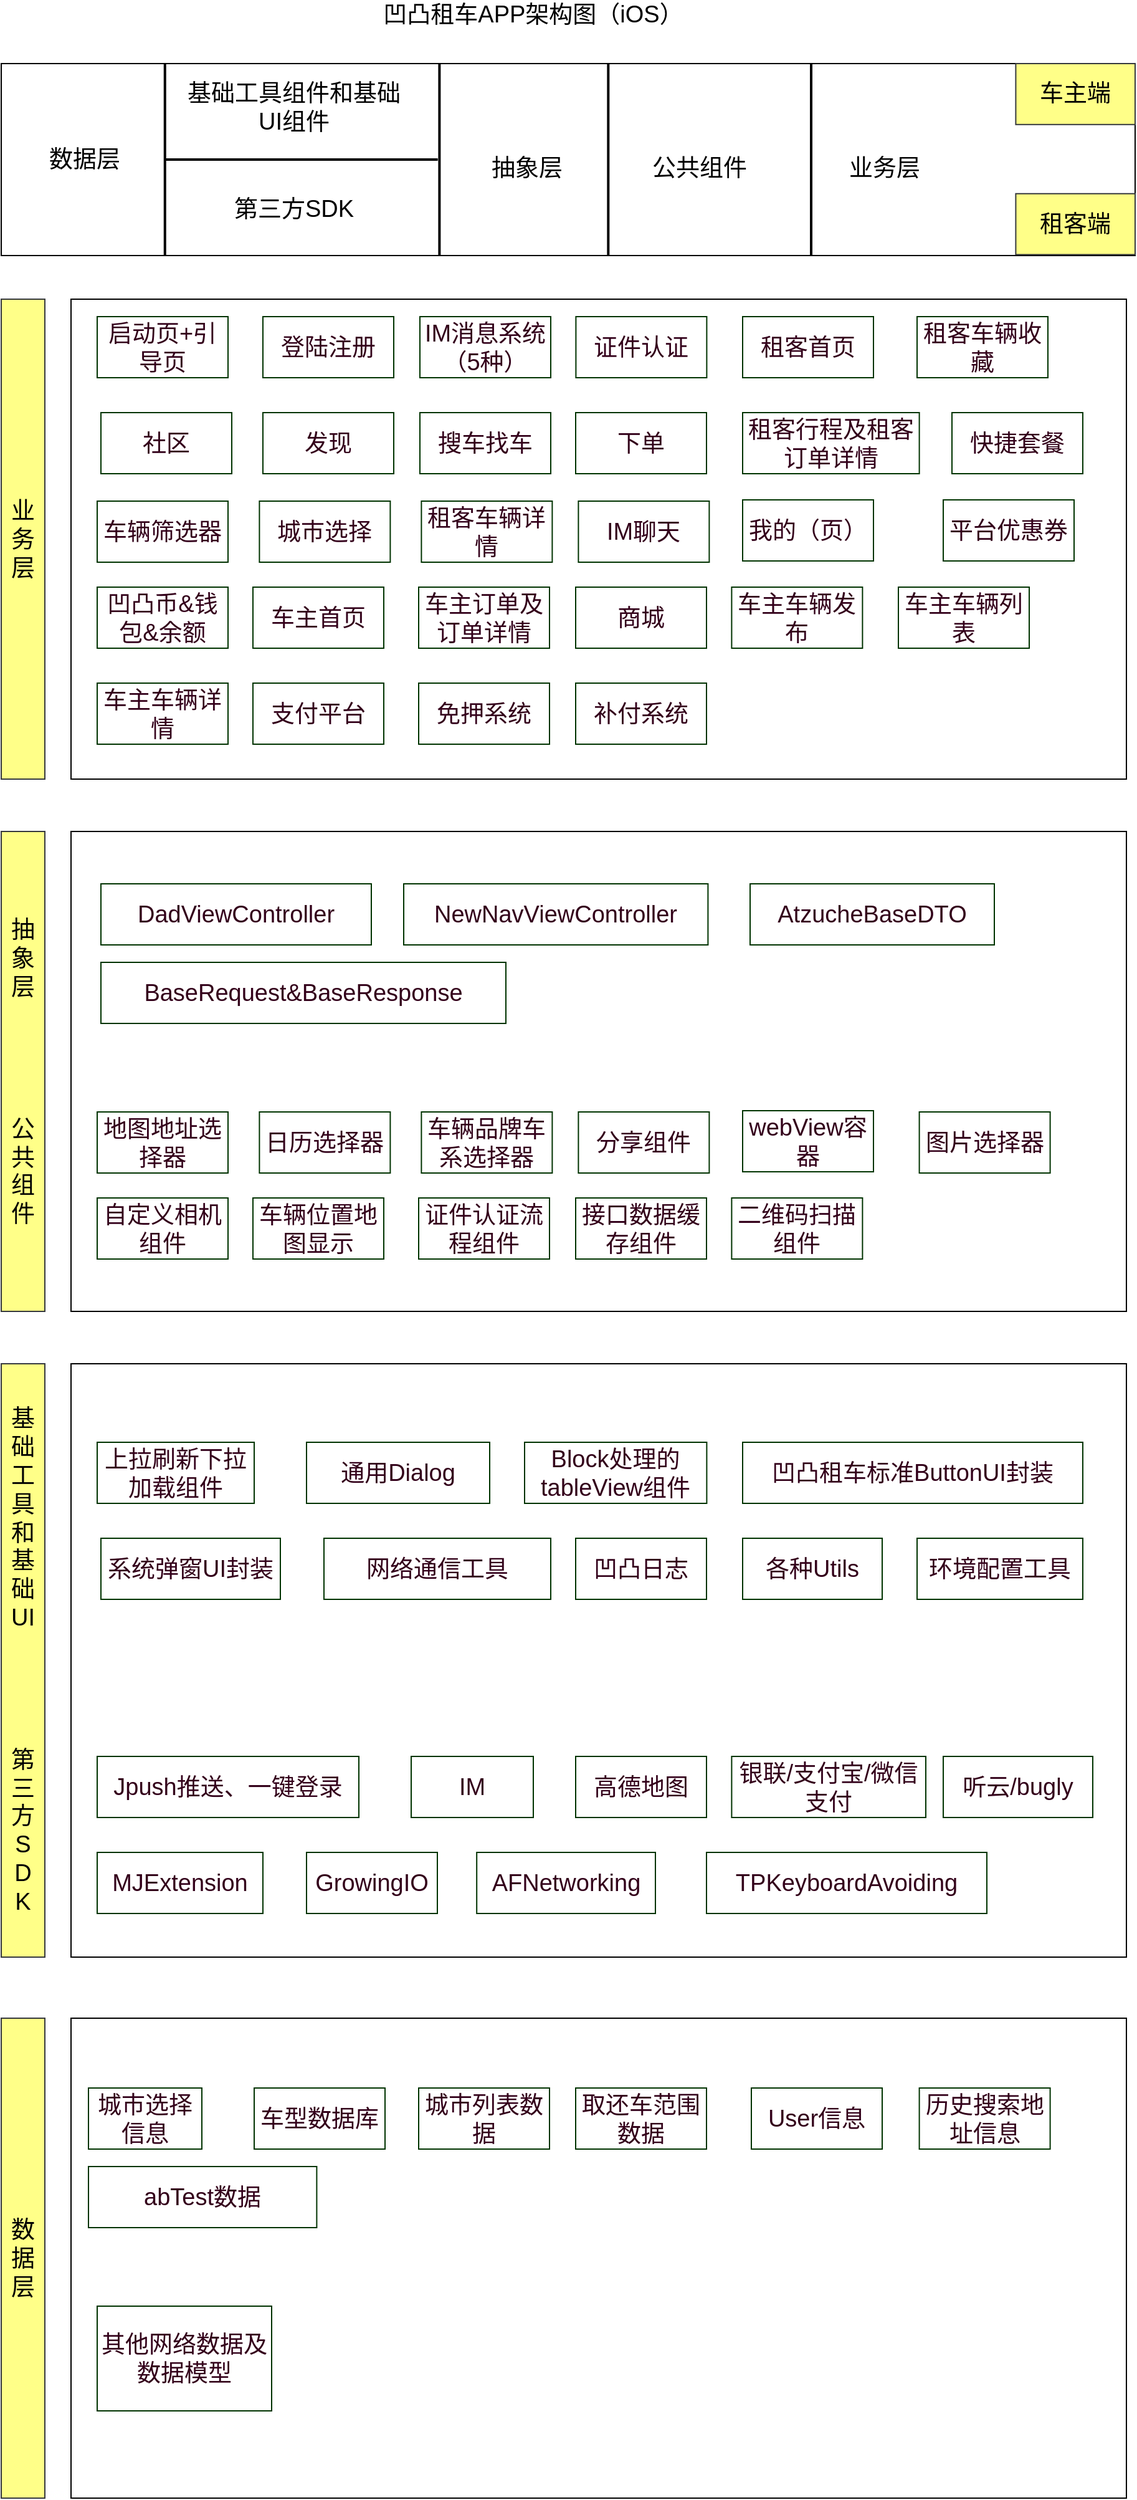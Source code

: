 <mxfile version="14.6.12" type="github">
  <diagram id="XzfDzU0nnk8r6xMx_2za" name="Page-1">
    <mxGraphModel dx="2066" dy="1164" grid="1" gridSize="7" guides="1" tooltips="1" connect="1" arrows="1" fold="1" page="1" pageScale="1.2" pageWidth="827" pageHeight="1169" math="0" shadow="0">
      <root>
        <mxCell id="0" />
        <mxCell id="1" parent="0" />
        <mxCell id="QLDL6uOQDnOOYoBCGX-Q-103" value="凹凸租车APP架构图（iOS）" style="text;html=1;strokeColor=none;fillColor=none;align=center;verticalAlign=middle;whiteSpace=wrap;rounded=0;sketch=0;fontSize=19;" vertex="1" parent="1">
          <mxGeometry x="329" y="56" width="266" height="20" as="geometry" />
        </mxCell>
        <mxCell id="QLDL6uOQDnOOYoBCGX-Q-135" value="" style="group" vertex="1" connectable="0" parent="1">
          <mxGeometry x="35" y="105" width="910" height="154" as="geometry" />
        </mxCell>
        <mxCell id="QLDL6uOQDnOOYoBCGX-Q-113" value="" style="group" vertex="1" connectable="0" parent="QLDL6uOQDnOOYoBCGX-Q-135">
          <mxGeometry width="910" height="154" as="geometry" />
        </mxCell>
        <mxCell id="QLDL6uOQDnOOYoBCGX-Q-105" value="" style="rounded=0;whiteSpace=wrap;html=1;sketch=0;fontSize=19;strokeWidth=1;fillColor=none;" vertex="1" parent="QLDL6uOQDnOOYoBCGX-Q-113">
          <mxGeometry width="910" height="154" as="geometry" />
        </mxCell>
        <mxCell id="QLDL6uOQDnOOYoBCGX-Q-106" value="" style="line;strokeWidth=2;direction=south;html=1;sketch=0;fontSize=19;fillColor=none;" vertex="1" parent="QLDL6uOQDnOOYoBCGX-Q-113">
          <mxGeometry x="124.526" width="13.684" height="154" as="geometry" />
        </mxCell>
        <mxCell id="QLDL6uOQDnOOYoBCGX-Q-108" value="数据层" style="text;html=1;strokeColor=none;fillColor=none;align=center;verticalAlign=middle;whiteSpace=wrap;rounded=0;sketch=0;fontSize=19;" vertex="1" parent="QLDL6uOQDnOOYoBCGX-Q-113">
          <mxGeometry x="19.158" y="52.556" width="95.789" height="48.889" as="geometry" />
        </mxCell>
        <mxCell id="QLDL6uOQDnOOYoBCGX-Q-114" value="" style="line;strokeWidth=2;html=1;perimeter=backbonePerimeter;points=[];outlineConnect=0;sketch=0;fontSize=19;fillColor=none;" vertex="1" parent="QLDL6uOQDnOOYoBCGX-Q-113">
          <mxGeometry x="131.368" y="69.667" width="218.947" height="14.667" as="geometry" />
        </mxCell>
        <mxCell id="QLDL6uOQDnOOYoBCGX-Q-115" value="" style="line;strokeWidth=2;direction=south;html=1;sketch=0;fontSize=19;fillColor=none;" vertex="1" parent="QLDL6uOQDnOOYoBCGX-Q-113">
          <mxGeometry x="344.842" width="13.684" height="154" as="geometry" />
        </mxCell>
        <mxCell id="QLDL6uOQDnOOYoBCGX-Q-134" value="" style="group" vertex="1" connectable="0" parent="QLDL6uOQDnOOYoBCGX-Q-113">
          <mxGeometry x="143.684" width="766.316" height="154" as="geometry" />
        </mxCell>
        <mxCell id="QLDL6uOQDnOOYoBCGX-Q-117" value="" style="line;strokeWidth=2;direction=south;html=1;sketch=0;fontSize=19;fillColor=none;" vertex="1" parent="QLDL6uOQDnOOYoBCGX-Q-134">
          <mxGeometry x="499.474" width="13.684" height="154" as="geometry" />
        </mxCell>
        <mxCell id="QLDL6uOQDnOOYoBCGX-Q-125" value="基础工具组件和基础UI组件" style="text;html=1;strokeColor=none;fillColor=none;align=center;verticalAlign=middle;whiteSpace=wrap;rounded=0;sketch=0;fontSize=19;" vertex="1" parent="QLDL6uOQDnOOYoBCGX-Q-134">
          <mxGeometry y="10.267" width="182.0" height="48.884" as="geometry" />
        </mxCell>
        <mxCell id="QLDL6uOQDnOOYoBCGX-Q-126" value="第三方SDK" style="text;html=1;strokeColor=none;fillColor=none;align=center;verticalAlign=middle;whiteSpace=wrap;rounded=0;sketch=0;fontSize=19;" vertex="1" parent="QLDL6uOQDnOOYoBCGX-Q-134">
          <mxGeometry y="92.4" width="182.0" height="48.884" as="geometry" />
        </mxCell>
        <mxCell id="QLDL6uOQDnOOYoBCGX-Q-127" value="抽象层" style="text;html=1;strokeColor=none;fillColor=none;align=center;verticalAlign=middle;whiteSpace=wrap;rounded=0;sketch=0;fontSize=19;" vertex="1" parent="QLDL6uOQDnOOYoBCGX-Q-134">
          <mxGeometry x="229.895" y="59.156" width="95.789" height="48.889" as="geometry" />
        </mxCell>
        <mxCell id="QLDL6uOQDnOOYoBCGX-Q-128" value="公共组件" style="text;html=1;strokeColor=none;fillColor=none;align=center;verticalAlign=middle;whiteSpace=wrap;rounded=0;sketch=0;fontSize=19;" vertex="1" parent="QLDL6uOQDnOOYoBCGX-Q-134">
          <mxGeometry x="354.421" y="59.165" width="124.526" height="48.884" as="geometry" />
        </mxCell>
        <mxCell id="QLDL6uOQDnOOYoBCGX-Q-129" value="业务层" style="text;html=1;strokeColor=none;fillColor=none;align=center;verticalAlign=middle;whiteSpace=wrap;rounded=0;sketch=0;fontSize=19;" vertex="1" parent="QLDL6uOQDnOOYoBCGX-Q-134">
          <mxGeometry x="517.263" y="59.156" width="95.789" height="48.889" as="geometry" />
        </mxCell>
        <mxCell id="QLDL6uOQDnOOYoBCGX-Q-131" value="车主端" style="text;html=1;strokeColor=#36393d;fillColor=#ffff88;align=center;verticalAlign=middle;whiteSpace=wrap;rounded=0;sketch=0;fontSize=19;" vertex="1" parent="QLDL6uOQDnOOYoBCGX-Q-134">
          <mxGeometry x="670.526" y="0.005" width="95.789" height="48.889" as="geometry" />
        </mxCell>
        <mxCell id="QLDL6uOQDnOOYoBCGX-Q-132" value="租客端" style="text;html=1;strokeColor=#36393d;fillColor=#ffff88;align=center;verticalAlign=middle;whiteSpace=wrap;rounded=0;sketch=0;fontSize=19;" vertex="1" parent="QLDL6uOQDnOOYoBCGX-Q-134">
          <mxGeometry x="670.526" y="104.373" width="95.789" height="48.889" as="geometry" />
        </mxCell>
        <mxCell id="QLDL6uOQDnOOYoBCGX-Q-116" value="" style="line;strokeWidth=2;direction=south;html=1;sketch=0;fontSize=19;fillColor=none;" vertex="1" parent="QLDL6uOQDnOOYoBCGX-Q-135">
          <mxGeometry x="480.316" width="13.684" height="154" as="geometry" />
        </mxCell>
        <mxCell id="QLDL6uOQDnOOYoBCGX-Q-138" value="" style="verticalLabelPosition=bottom;verticalAlign=top;html=1;shape=mxgraph.basic.rect;fillColor2=none;strokeWidth=1;size=20;indent=5;sketch=0;fontSize=19;fillColor=none;" vertex="1" parent="1">
          <mxGeometry x="91" y="294" width="847" height="385" as="geometry" />
        </mxCell>
        <mxCell id="QLDL6uOQDnOOYoBCGX-Q-139" value="业务层" style="text;html=1;strokeColor=#36393d;fillColor=#ffff88;align=center;verticalAlign=middle;whiteSpace=wrap;rounded=0;sketch=0;fontSize=19;" vertex="1" parent="1">
          <mxGeometry x="35" y="294" width="35" height="385" as="geometry" />
        </mxCell>
        <mxCell id="QLDL6uOQDnOOYoBCGX-Q-157" value="&lt;font color=&quot;#33001a&quot;&gt;&lt;span&gt;启动页+引导页&lt;/span&gt;&lt;/font&gt;" style="text;html=1;align=center;verticalAlign=middle;whiteSpace=wrap;rounded=0;sketch=0;fontSize=19;fontColor=#ffffff;strokeColor=#003300;" vertex="1" parent="1">
          <mxGeometry x="112" y="308" width="105" height="49" as="geometry" />
        </mxCell>
        <mxCell id="QLDL6uOQDnOOYoBCGX-Q-159" value="&lt;font color=&quot;#33001a&quot;&gt;&lt;span&gt;登陆注册&lt;/span&gt;&lt;/font&gt;" style="text;html=1;align=center;verticalAlign=middle;whiteSpace=wrap;rounded=0;sketch=0;fontSize=19;fontColor=#ffffff;strokeColor=#003300;" vertex="1" parent="1">
          <mxGeometry x="245" y="308" width="105" height="49" as="geometry" />
        </mxCell>
        <mxCell id="QLDL6uOQDnOOYoBCGX-Q-161" value="&lt;font color=&quot;#33001a&quot;&gt;&lt;span&gt;IM消息系统（5种）&lt;/span&gt;&lt;/font&gt;" style="text;html=1;align=center;verticalAlign=middle;whiteSpace=wrap;rounded=0;sketch=0;fontSize=19;fontColor=#ffffff;strokeColor=#003300;" vertex="1" parent="1">
          <mxGeometry x="371" y="308" width="105" height="49" as="geometry" />
        </mxCell>
        <mxCell id="QLDL6uOQDnOOYoBCGX-Q-162" value="&lt;font color=&quot;#33001a&quot;&gt;&lt;span&gt;证件认证&lt;/span&gt;&lt;/font&gt;" style="text;html=1;align=center;verticalAlign=middle;whiteSpace=wrap;rounded=0;sketch=0;fontSize=19;fontColor=#ffffff;strokeColor=#003300;" vertex="1" parent="1">
          <mxGeometry x="496.2" y="308" width="105" height="49" as="geometry" />
        </mxCell>
        <mxCell id="QLDL6uOQDnOOYoBCGX-Q-163" value="&lt;font color=&quot;#33001a&quot;&gt;&lt;span&gt;租客首页&lt;/span&gt;&lt;/font&gt;" style="text;html=1;align=center;verticalAlign=middle;whiteSpace=wrap;rounded=0;sketch=0;fontSize=19;fontColor=#ffffff;strokeColor=#003300;" vertex="1" parent="1">
          <mxGeometry x="630" y="308" width="105" height="49" as="geometry" />
        </mxCell>
        <mxCell id="QLDL6uOQDnOOYoBCGX-Q-164" value="&lt;font color=&quot;#33001a&quot;&gt;&lt;span&gt;搜车找车&lt;/span&gt;&lt;/font&gt;" style="text;html=1;align=center;verticalAlign=middle;whiteSpace=wrap;rounded=0;sketch=0;fontSize=19;fontColor=#ffffff;strokeColor=#003300;" vertex="1" parent="1">
          <mxGeometry x="371" y="385" width="105" height="49" as="geometry" />
        </mxCell>
        <mxCell id="QLDL6uOQDnOOYoBCGX-Q-165" value="&lt;font color=&quot;#33001a&quot;&gt;&lt;span&gt;租客车辆收藏&lt;/span&gt;&lt;/font&gt;" style="text;html=1;align=center;verticalAlign=middle;whiteSpace=wrap;rounded=0;sketch=0;fontSize=19;fontColor=#ffffff;strokeColor=#003300;" vertex="1" parent="1">
          <mxGeometry x="770" y="308" width="105" height="49" as="geometry" />
        </mxCell>
        <mxCell id="QLDL6uOQDnOOYoBCGX-Q-166" value="&lt;font color=&quot;#33001a&quot;&gt;&lt;span&gt;租客车辆详情&lt;/span&gt;&lt;/font&gt;" style="text;html=1;align=center;verticalAlign=middle;whiteSpace=wrap;rounded=0;sketch=0;fontSize=19;fontColor=#ffffff;strokeColor=#003300;" vertex="1" parent="1">
          <mxGeometry x="372.2" y="456" width="105" height="49" as="geometry" />
        </mxCell>
        <mxCell id="QLDL6uOQDnOOYoBCGX-Q-173" value="&lt;font color=&quot;#33001a&quot;&gt;&lt;span&gt;社区&lt;/span&gt;&lt;/font&gt;" style="text;html=1;align=center;verticalAlign=middle;whiteSpace=wrap;rounded=0;sketch=0;fontSize=19;fontColor=#ffffff;strokeColor=#003300;" vertex="1" parent="1">
          <mxGeometry x="115" y="385" width="105" height="49" as="geometry" />
        </mxCell>
        <mxCell id="QLDL6uOQDnOOYoBCGX-Q-174" value="&lt;font color=&quot;#33001a&quot;&gt;&lt;span&gt;IM聊天&lt;/span&gt;&lt;/font&gt;" style="text;html=1;align=center;verticalAlign=middle;whiteSpace=wrap;rounded=0;sketch=0;fontSize=19;fontColor=#ffffff;strokeColor=#003300;" vertex="1" parent="1">
          <mxGeometry x="498.2" y="456" width="105" height="49" as="geometry" />
        </mxCell>
        <mxCell id="QLDL6uOQDnOOYoBCGX-Q-175" value="&lt;font color=&quot;#33001a&quot;&gt;&lt;span&gt;我的（页）&lt;/span&gt;&lt;/font&gt;" style="text;html=1;align=center;verticalAlign=middle;whiteSpace=wrap;rounded=0;sketch=0;fontSize=19;fontColor=#ffffff;strokeColor=#003300;" vertex="1" parent="1">
          <mxGeometry x="630" y="455" width="105" height="49" as="geometry" />
        </mxCell>
        <mxCell id="QLDL6uOQDnOOYoBCGX-Q-176" value="&lt;font color=&quot;#33001a&quot;&gt;&lt;span&gt;平台优惠券&lt;/span&gt;&lt;/font&gt;" style="text;html=1;align=center;verticalAlign=middle;whiteSpace=wrap;rounded=0;sketch=0;fontSize=19;fontColor=#ffffff;strokeColor=#003300;" vertex="1" parent="1">
          <mxGeometry x="791" y="455" width="105" height="49" as="geometry" />
        </mxCell>
        <mxCell id="QLDL6uOQDnOOYoBCGX-Q-177" value="&lt;font color=&quot;#33001a&quot;&gt;&lt;span&gt;凹凸币&amp;amp;钱包&amp;amp;余额&lt;/span&gt;&lt;/font&gt;" style="text;html=1;align=center;verticalAlign=middle;whiteSpace=wrap;rounded=0;sketch=0;fontSize=19;fontColor=#ffffff;strokeColor=#003300;" vertex="1" parent="1">
          <mxGeometry x="112.0" y="525" width="105" height="49" as="geometry" />
        </mxCell>
        <mxCell id="QLDL6uOQDnOOYoBCGX-Q-185" value="&lt;font color=&quot;#33001a&quot;&gt;&lt;span&gt;车主首页&lt;/span&gt;&lt;/font&gt;" style="text;html=1;align=center;verticalAlign=middle;whiteSpace=wrap;rounded=0;sketch=0;fontSize=19;fontColor=#ffffff;strokeColor=#003300;" vertex="1" parent="1">
          <mxGeometry x="237" y="525" width="105" height="49" as="geometry" />
        </mxCell>
        <mxCell id="QLDL6uOQDnOOYoBCGX-Q-186" value="&lt;font color=&quot;#33001a&quot;&gt;&lt;span&gt;车主订单及订单详情&lt;/span&gt;&lt;/font&gt;" style="text;html=1;align=center;verticalAlign=middle;whiteSpace=wrap;rounded=0;sketch=0;fontSize=19;fontColor=#ffffff;strokeColor=#003300;" vertex="1" parent="1">
          <mxGeometry x="370" y="525" width="105" height="49" as="geometry" />
        </mxCell>
        <mxCell id="QLDL6uOQDnOOYoBCGX-Q-187" value="&lt;font color=&quot;#33001a&quot;&gt;&lt;span&gt;商城&lt;/span&gt;&lt;/font&gt;" style="text;html=1;align=center;verticalAlign=middle;whiteSpace=wrap;rounded=0;sketch=0;fontSize=19;fontColor=#ffffff;strokeColor=#003300;" vertex="1" parent="1">
          <mxGeometry x="496" y="525" width="105" height="49" as="geometry" />
        </mxCell>
        <mxCell id="QLDL6uOQDnOOYoBCGX-Q-188" value="&lt;font color=&quot;#33001a&quot;&gt;&lt;span&gt;车主车辆发布&lt;/span&gt;&lt;/font&gt;" style="text;html=1;align=center;verticalAlign=middle;whiteSpace=wrap;rounded=0;sketch=0;fontSize=19;fontColor=#ffffff;strokeColor=#003300;" vertex="1" parent="1">
          <mxGeometry x="621.2" y="525" width="105" height="49" as="geometry" />
        </mxCell>
        <mxCell id="QLDL6uOQDnOOYoBCGX-Q-189" value="&lt;font color=&quot;#33001a&quot;&gt;&lt;span&gt;车主车辆列表&lt;/span&gt;&lt;/font&gt;" style="text;html=1;align=center;verticalAlign=middle;whiteSpace=wrap;rounded=0;sketch=0;fontSize=19;fontColor=#ffffff;strokeColor=#003300;" vertex="1" parent="1">
          <mxGeometry x="755" y="525" width="105" height="49" as="geometry" />
        </mxCell>
        <mxCell id="QLDL6uOQDnOOYoBCGX-Q-190" value="&lt;font color=&quot;#33001a&quot;&gt;&lt;span&gt;车主车辆详情&lt;/span&gt;&lt;/font&gt;" style="text;html=1;align=center;verticalAlign=middle;whiteSpace=wrap;rounded=0;sketch=0;fontSize=19;fontColor=#ffffff;strokeColor=#003300;" vertex="1" parent="1">
          <mxGeometry x="112" y="602" width="105" height="49" as="geometry" />
        </mxCell>
        <mxCell id="QLDL6uOQDnOOYoBCGX-Q-191" value="&lt;font color=&quot;#33001a&quot;&gt;&lt;span&gt;支付平台&lt;/span&gt;&lt;/font&gt;" style="text;html=1;align=center;verticalAlign=middle;whiteSpace=wrap;rounded=0;sketch=0;fontSize=19;fontColor=#ffffff;strokeColor=#003300;" vertex="1" parent="1">
          <mxGeometry x="237" y="602" width="105" height="49" as="geometry" />
        </mxCell>
        <mxCell id="QLDL6uOQDnOOYoBCGX-Q-192" value="&lt;font color=&quot;#33001a&quot;&gt;&lt;span&gt;免押系统&lt;/span&gt;&lt;/font&gt;" style="text;html=1;align=center;verticalAlign=middle;whiteSpace=wrap;rounded=0;sketch=0;fontSize=19;fontColor=#ffffff;strokeColor=#003300;" vertex="1" parent="1">
          <mxGeometry x="370" y="602" width="105" height="49" as="geometry" />
        </mxCell>
        <mxCell id="QLDL6uOQDnOOYoBCGX-Q-193" value="&lt;font color=&quot;#33001a&quot;&gt;&lt;span&gt;补付系统&lt;/span&gt;&lt;/font&gt;" style="text;html=1;align=center;verticalAlign=middle;whiteSpace=wrap;rounded=0;sketch=0;fontSize=19;fontColor=#ffffff;strokeColor=#003300;" vertex="1" parent="1">
          <mxGeometry x="496" y="602" width="105" height="49" as="geometry" />
        </mxCell>
        <mxCell id="QLDL6uOQDnOOYoBCGX-Q-197" value="&lt;font color=&quot;#33001a&quot;&gt;&lt;span&gt;下单&lt;/span&gt;&lt;/font&gt;" style="text;html=1;align=center;verticalAlign=middle;whiteSpace=wrap;rounded=0;sketch=0;fontSize=19;fontColor=#ffffff;strokeColor=#003300;" vertex="1" parent="1">
          <mxGeometry x="496" y="385" width="105" height="49" as="geometry" />
        </mxCell>
        <mxCell id="QLDL6uOQDnOOYoBCGX-Q-198" value="&lt;font color=&quot;#33001a&quot;&gt;&lt;span&gt;城市选择&lt;/span&gt;&lt;/font&gt;" style="text;html=1;align=center;verticalAlign=middle;whiteSpace=wrap;rounded=0;sketch=0;fontSize=19;fontColor=#ffffff;strokeColor=#003300;" vertex="1" parent="1">
          <mxGeometry x="242.2" y="456" width="105" height="49" as="geometry" />
        </mxCell>
        <mxCell id="QLDL6uOQDnOOYoBCGX-Q-199" value="&lt;font color=&quot;#33001a&quot;&gt;&lt;span&gt;发现&lt;/span&gt;&lt;/font&gt;" style="text;html=1;align=center;verticalAlign=middle;whiteSpace=wrap;rounded=0;sketch=0;fontSize=19;fontColor=#ffffff;strokeColor=#003300;" vertex="1" parent="1">
          <mxGeometry x="245" y="385" width="105" height="49" as="geometry" />
        </mxCell>
        <mxCell id="QLDL6uOQDnOOYoBCGX-Q-200" value="&lt;font color=&quot;#33001a&quot;&gt;&lt;span&gt;租客行程及租客订单详情&lt;/span&gt;&lt;/font&gt;" style="text;html=1;align=center;verticalAlign=middle;whiteSpace=wrap;rounded=0;sketch=0;fontSize=19;fontColor=#ffffff;strokeColor=#003300;" vertex="1" parent="1">
          <mxGeometry x="630" y="385" width="141.8" height="49" as="geometry" />
        </mxCell>
        <mxCell id="QLDL6uOQDnOOYoBCGX-Q-201" value="&lt;font color=&quot;#33001a&quot;&gt;&lt;span&gt;快捷套餐&lt;/span&gt;&lt;/font&gt;" style="text;html=1;align=center;verticalAlign=middle;whiteSpace=wrap;rounded=0;sketch=0;fontSize=19;fontColor=#ffffff;strokeColor=#003300;" vertex="1" parent="1">
          <mxGeometry x="798" y="385" width="105" height="49" as="geometry" />
        </mxCell>
        <mxCell id="QLDL6uOQDnOOYoBCGX-Q-202" value="&lt;font color=&quot;#33001a&quot;&gt;&lt;span&gt;车辆筛选器&lt;/span&gt;&lt;/font&gt;" style="text;html=1;align=center;verticalAlign=middle;whiteSpace=wrap;rounded=0;sketch=0;fontSize=19;fontColor=#ffffff;strokeColor=#003300;" vertex="1" parent="1">
          <mxGeometry x="112" y="456" width="105" height="49" as="geometry" />
        </mxCell>
        <mxCell id="QLDL6uOQDnOOYoBCGX-Q-205" value="" style="verticalLabelPosition=bottom;verticalAlign=top;html=1;shape=mxgraph.basic.rect;fillColor2=none;strokeWidth=1;size=20;indent=5;sketch=0;fontSize=19;fillColor=none;" vertex="1" parent="1">
          <mxGeometry x="91" y="721" width="847" height="385" as="geometry" />
        </mxCell>
        <mxCell id="QLDL6uOQDnOOYoBCGX-Q-206" value="抽象层&lt;br&gt;&lt;br&gt;&lt;br&gt;&lt;br&gt;&lt;br&gt;公共组件" style="text;html=1;strokeColor=#36393d;fillColor=#ffff88;align=center;verticalAlign=middle;whiteSpace=wrap;rounded=0;sketch=0;fontSize=19;" vertex="1" parent="1">
          <mxGeometry x="35" y="721" width="35" height="385" as="geometry" />
        </mxCell>
        <mxCell id="QLDL6uOQDnOOYoBCGX-Q-207" value="&lt;font color=&quot;#33001a&quot;&gt;&lt;span&gt;DadViewController&lt;/span&gt;&lt;/font&gt;" style="text;html=1;align=center;verticalAlign=middle;whiteSpace=wrap;rounded=0;sketch=0;fontSize=19;fontColor=#ffffff;strokeColor=#003300;" vertex="1" parent="1">
          <mxGeometry x="115" y="763" width="217" height="49" as="geometry" />
        </mxCell>
        <mxCell id="QLDL6uOQDnOOYoBCGX-Q-210" value="&lt;font color=&quot;#33001a&quot;&gt;&lt;span&gt;NewNavViewController&lt;/span&gt;&lt;/font&gt;" style="text;html=1;align=center;verticalAlign=middle;whiteSpace=wrap;rounded=0;sketch=0;fontSize=19;fontColor=#ffffff;strokeColor=#003300;" vertex="1" parent="1">
          <mxGeometry x="358" y="763" width="244.2" height="49" as="geometry" />
        </mxCell>
        <mxCell id="QLDL6uOQDnOOYoBCGX-Q-211" value="&lt;font color=&quot;#33001a&quot;&gt;&lt;span&gt;AtzucheBaseDTO&lt;/span&gt;&lt;/font&gt;" style="text;html=1;align=center;verticalAlign=middle;whiteSpace=wrap;rounded=0;sketch=0;fontSize=19;fontColor=#ffffff;strokeColor=#003300;" vertex="1" parent="1">
          <mxGeometry x="636" y="763" width="196" height="49" as="geometry" />
        </mxCell>
        <mxCell id="QLDL6uOQDnOOYoBCGX-Q-214" value="&lt;font color=&quot;#33001a&quot;&gt;&lt;span&gt;车辆品牌车系选择器&lt;/span&gt;&lt;/font&gt;" style="text;html=1;align=center;verticalAlign=middle;whiteSpace=wrap;rounded=0;sketch=0;fontSize=19;fontColor=#ffffff;strokeColor=#003300;" vertex="1" parent="1">
          <mxGeometry x="372.2" y="946" width="105" height="49" as="geometry" />
        </mxCell>
        <mxCell id="QLDL6uOQDnOOYoBCGX-Q-215" value="&lt;font color=&quot;#33001a&quot;&gt;&lt;span&gt;BaseRequest&amp;amp;BaseResponse&lt;/span&gt;&lt;/font&gt;" style="text;html=1;align=center;verticalAlign=middle;whiteSpace=wrap;rounded=0;sketch=0;fontSize=19;fontColor=#ffffff;strokeColor=#003300;" vertex="1" parent="1">
          <mxGeometry x="115" y="826" width="325" height="49" as="geometry" />
        </mxCell>
        <mxCell id="QLDL6uOQDnOOYoBCGX-Q-216" value="&lt;font color=&quot;#33001a&quot;&gt;&lt;span&gt;分享组件&lt;/span&gt;&lt;/font&gt;" style="text;html=1;align=center;verticalAlign=middle;whiteSpace=wrap;rounded=0;sketch=0;fontSize=19;fontColor=#ffffff;strokeColor=#003300;" vertex="1" parent="1">
          <mxGeometry x="498.2" y="946" width="105" height="49" as="geometry" />
        </mxCell>
        <mxCell id="QLDL6uOQDnOOYoBCGX-Q-217" value="&lt;font color=&quot;#33001a&quot;&gt;&lt;span&gt;webView容器&lt;/span&gt;&lt;/font&gt;" style="text;html=1;align=center;verticalAlign=middle;whiteSpace=wrap;rounded=0;sketch=0;fontSize=19;fontColor=#ffffff;strokeColor=#003300;" vertex="1" parent="1">
          <mxGeometry x="630" y="945" width="105" height="49" as="geometry" />
        </mxCell>
        <mxCell id="QLDL6uOQDnOOYoBCGX-Q-218" value="&lt;font color=&quot;#33001a&quot;&gt;&lt;span&gt;图片选择器&lt;/span&gt;&lt;/font&gt;" style="text;html=1;align=center;verticalAlign=middle;whiteSpace=wrap;rounded=0;sketch=0;fontSize=19;fontColor=#ffffff;strokeColor=#003300;" vertex="1" parent="1">
          <mxGeometry x="771.8" y="946" width="105" height="49" as="geometry" />
        </mxCell>
        <mxCell id="QLDL6uOQDnOOYoBCGX-Q-219" value="&lt;font color=&quot;#33001a&quot;&gt;&lt;span&gt;自定义相机组件&lt;/span&gt;&lt;/font&gt;" style="text;html=1;align=center;verticalAlign=middle;whiteSpace=wrap;rounded=0;sketch=0;fontSize=19;fontColor=#ffffff;strokeColor=#003300;" vertex="1" parent="1">
          <mxGeometry x="112.0" y="1015" width="105" height="49" as="geometry" />
        </mxCell>
        <mxCell id="QLDL6uOQDnOOYoBCGX-Q-220" value="&lt;font color=&quot;#33001a&quot;&gt;&lt;span&gt;车辆位置地图显示&lt;/span&gt;&lt;/font&gt;" style="text;html=1;align=center;verticalAlign=middle;whiteSpace=wrap;rounded=0;sketch=0;fontSize=19;fontColor=#ffffff;strokeColor=#003300;" vertex="1" parent="1">
          <mxGeometry x="237" y="1015" width="105" height="49" as="geometry" />
        </mxCell>
        <mxCell id="QLDL6uOQDnOOYoBCGX-Q-221" value="&lt;font color=&quot;#33001a&quot;&gt;&lt;span&gt;证件认证流程组件&lt;/span&gt;&lt;/font&gt;" style="text;html=1;align=center;verticalAlign=middle;whiteSpace=wrap;rounded=0;sketch=0;fontSize=19;fontColor=#ffffff;strokeColor=#003300;" vertex="1" parent="1">
          <mxGeometry x="370" y="1015" width="105" height="49" as="geometry" />
        </mxCell>
        <mxCell id="QLDL6uOQDnOOYoBCGX-Q-222" value="&lt;font color=&quot;#33001a&quot;&gt;&lt;span&gt;接口数据缓存组件&lt;/span&gt;&lt;/font&gt;" style="text;html=1;align=center;verticalAlign=middle;whiteSpace=wrap;rounded=0;sketch=0;fontSize=19;fontColor=#ffffff;strokeColor=#003300;" vertex="1" parent="1">
          <mxGeometry x="496" y="1015" width="105" height="49" as="geometry" />
        </mxCell>
        <mxCell id="QLDL6uOQDnOOYoBCGX-Q-223" value="&lt;font color=&quot;#33001a&quot;&gt;&lt;span&gt;二维码扫描组件&lt;/span&gt;&lt;/font&gt;" style="text;html=1;align=center;verticalAlign=middle;whiteSpace=wrap;rounded=0;sketch=0;fontSize=19;fontColor=#ffffff;strokeColor=#003300;" vertex="1" parent="1">
          <mxGeometry x="621.2" y="1015" width="105" height="49" as="geometry" />
        </mxCell>
        <mxCell id="QLDL6uOQDnOOYoBCGX-Q-230" value="&lt;font color=&quot;#33001a&quot;&gt;&lt;span&gt;日历选择器&lt;/span&gt;&lt;/font&gt;" style="text;html=1;align=center;verticalAlign=middle;whiteSpace=wrap;rounded=0;sketch=0;fontSize=19;fontColor=#ffffff;strokeColor=#003300;" vertex="1" parent="1">
          <mxGeometry x="242.2" y="946" width="105" height="49" as="geometry" />
        </mxCell>
        <mxCell id="QLDL6uOQDnOOYoBCGX-Q-234" value="&lt;font color=&quot;#33001a&quot;&gt;&lt;span&gt;地图地址选择器&lt;/span&gt;&lt;/font&gt;" style="text;html=1;align=center;verticalAlign=middle;whiteSpace=wrap;rounded=0;sketch=0;fontSize=19;fontColor=#ffffff;strokeColor=#003300;" vertex="1" parent="1">
          <mxGeometry x="112" y="946" width="105" height="49" as="geometry" />
        </mxCell>
        <mxCell id="QLDL6uOQDnOOYoBCGX-Q-267" value="" style="verticalLabelPosition=bottom;verticalAlign=top;html=1;shape=mxgraph.basic.rect;fillColor2=none;strokeWidth=1;size=20;indent=5;sketch=0;fontSize=19;fillColor=none;" vertex="1" parent="1">
          <mxGeometry x="91" y="1148" width="847" height="476" as="geometry" />
        </mxCell>
        <mxCell id="QLDL6uOQDnOOYoBCGX-Q-268" value="基础工具和基础UI&lt;br&gt;&lt;br&gt;&lt;br&gt;&lt;br&gt;&lt;br&gt;第三方&lt;br&gt;S&lt;br&gt;D&lt;br&gt;K" style="text;html=1;strokeColor=#36393d;fillColor=#ffff88;align=center;verticalAlign=middle;whiteSpace=wrap;rounded=0;sketch=0;fontSize=19;" vertex="1" parent="1">
          <mxGeometry x="35" y="1148" width="35" height="476" as="geometry" />
        </mxCell>
        <mxCell id="QLDL6uOQDnOOYoBCGX-Q-269" value="&lt;font color=&quot;#33001a&quot;&gt;&lt;span&gt;上拉刷新下拉加载组件&lt;/span&gt;&lt;/font&gt;" style="text;html=1;align=center;verticalAlign=middle;whiteSpace=wrap;rounded=0;sketch=0;fontSize=19;fontColor=#ffffff;strokeColor=#003300;" vertex="1" parent="1">
          <mxGeometry x="112" y="1211" width="126" height="49" as="geometry" />
        </mxCell>
        <mxCell id="QLDL6uOQDnOOYoBCGX-Q-270" value="&lt;font color=&quot;#33001a&quot;&gt;&lt;span&gt;通用Dialog&lt;/span&gt;&lt;/font&gt;" style="text;html=1;align=center;verticalAlign=middle;whiteSpace=wrap;rounded=0;sketch=0;fontSize=19;fontColor=#ffffff;strokeColor=#003300;" vertex="1" parent="1">
          <mxGeometry x="280" y="1211" width="147" height="49" as="geometry" />
        </mxCell>
        <mxCell id="QLDL6uOQDnOOYoBCGX-Q-272" value="&lt;font color=&quot;#33001a&quot;&gt;&lt;span&gt;Block处理的tableView组件&lt;/span&gt;&lt;/font&gt;" style="text;html=1;align=center;verticalAlign=middle;whiteSpace=wrap;rounded=0;sketch=0;fontSize=19;fontColor=#ffffff;strokeColor=#003300;" vertex="1" parent="1">
          <mxGeometry x="455" y="1211" width="146.2" height="49" as="geometry" />
        </mxCell>
        <mxCell id="QLDL6uOQDnOOYoBCGX-Q-273" value="&lt;font color=&quot;#33001a&quot;&gt;&lt;span&gt;凹凸租车标准ButtonUI封装&lt;/span&gt;&lt;/font&gt;" style="text;html=1;align=center;verticalAlign=middle;whiteSpace=wrap;rounded=0;sketch=0;fontSize=19;fontColor=#ffffff;strokeColor=#003300;" vertex="1" parent="1">
          <mxGeometry x="630" y="1211" width="273" height="49" as="geometry" />
        </mxCell>
        <mxCell id="QLDL6uOQDnOOYoBCGX-Q-274" value="&lt;font color=&quot;#33001a&quot;&gt;&lt;span&gt;网络通信工具&lt;/span&gt;&lt;/font&gt;" style="text;html=1;align=center;verticalAlign=middle;whiteSpace=wrap;rounded=0;sketch=0;fontSize=19;fontColor=#ffffff;strokeColor=#003300;" vertex="1" parent="1">
          <mxGeometry x="294" y="1288" width="182" height="49" as="geometry" />
        </mxCell>
        <mxCell id="QLDL6uOQDnOOYoBCGX-Q-277" value="&lt;font color=&quot;#33001a&quot;&gt;&lt;span&gt;系统弹窗UI封装&lt;/span&gt;&lt;/font&gt;" style="text;html=1;align=center;verticalAlign=middle;whiteSpace=wrap;rounded=0;sketch=0;fontSize=19;fontColor=#ffffff;strokeColor=#003300;" vertex="1" parent="1">
          <mxGeometry x="115" y="1288" width="144" height="49" as="geometry" />
        </mxCell>
        <mxCell id="QLDL6uOQDnOOYoBCGX-Q-281" value="&lt;font color=&quot;#33001a&quot;&gt;&lt;span&gt;Jpush推送、一键登录&lt;/span&gt;&lt;/font&gt;" style="text;html=1;align=center;verticalAlign=middle;whiteSpace=wrap;rounded=0;sketch=0;fontSize=19;fontColor=#ffffff;strokeColor=#003300;" vertex="1" parent="1">
          <mxGeometry x="112" y="1463" width="210" height="49" as="geometry" />
        </mxCell>
        <mxCell id="QLDL6uOQDnOOYoBCGX-Q-283" value="&lt;font color=&quot;#33001a&quot;&gt;&lt;span&gt;IM&lt;/span&gt;&lt;/font&gt;" style="text;html=1;align=center;verticalAlign=middle;whiteSpace=wrap;rounded=0;sketch=0;fontSize=19;fontColor=#ffffff;strokeColor=#003300;" vertex="1" parent="1">
          <mxGeometry x="364" y="1463" width="98" height="49" as="geometry" />
        </mxCell>
        <mxCell id="QLDL6uOQDnOOYoBCGX-Q-284" value="&lt;font color=&quot;#33001a&quot;&gt;&lt;span&gt;高德地图&lt;/span&gt;&lt;/font&gt;" style="text;html=1;align=center;verticalAlign=middle;whiteSpace=wrap;rounded=0;sketch=0;fontSize=19;fontColor=#ffffff;strokeColor=#003300;" vertex="1" parent="1">
          <mxGeometry x="496" y="1463" width="105" height="49" as="geometry" />
        </mxCell>
        <mxCell id="QLDL6uOQDnOOYoBCGX-Q-285" value="&lt;font color=&quot;#33001a&quot;&gt;&lt;span&gt;银联/&lt;/span&gt;&lt;/font&gt;&lt;span style=&quot;color: rgb(51 , 0 , 26)&quot;&gt;支付宝/微信支付&lt;/span&gt;" style="text;html=1;align=center;verticalAlign=middle;whiteSpace=wrap;rounded=0;sketch=0;fontSize=19;fontColor=#ffffff;strokeColor=#003300;" vertex="1" parent="1">
          <mxGeometry x="621.2" y="1463" width="155.8" height="49" as="geometry" />
        </mxCell>
        <mxCell id="QLDL6uOQDnOOYoBCGX-Q-288" value="&lt;font color=&quot;#33001a&quot;&gt;&lt;span&gt;听云/bugly&lt;/span&gt;&lt;/font&gt;" style="text;html=1;align=center;verticalAlign=middle;whiteSpace=wrap;rounded=0;sketch=0;fontSize=19;fontColor=#ffffff;strokeColor=#003300;" vertex="1" parent="1">
          <mxGeometry x="791" y="1463" width="120" height="49" as="geometry" />
        </mxCell>
        <mxCell id="QLDL6uOQDnOOYoBCGX-Q-289" value="&lt;font color=&quot;#33001a&quot;&gt;&lt;span&gt;GrowingIO&lt;/span&gt;&lt;/font&gt;" style="text;html=1;align=center;verticalAlign=middle;whiteSpace=wrap;rounded=0;sketch=0;fontSize=19;fontColor=#ffffff;strokeColor=#003300;" vertex="1" parent="1">
          <mxGeometry x="280" y="1540" width="105" height="49" as="geometry" />
        </mxCell>
        <mxCell id="QLDL6uOQDnOOYoBCGX-Q-291" value="&lt;font color=&quot;#33001a&quot;&gt;&lt;span&gt;凹凸日志&lt;/span&gt;&lt;/font&gt;" style="text;html=1;align=center;verticalAlign=middle;whiteSpace=wrap;rounded=0;sketch=0;fontSize=19;fontColor=#ffffff;strokeColor=#003300;" vertex="1" parent="1">
          <mxGeometry x="496" y="1288" width="105" height="49" as="geometry" />
        </mxCell>
        <mxCell id="QLDL6uOQDnOOYoBCGX-Q-294" value="&lt;font color=&quot;#33001a&quot;&gt;&lt;span&gt;各种Utils&lt;/span&gt;&lt;/font&gt;" style="text;html=1;align=center;verticalAlign=middle;whiteSpace=wrap;rounded=0;sketch=0;fontSize=19;fontColor=#ffffff;strokeColor=#003300;" vertex="1" parent="1">
          <mxGeometry x="630" y="1288" width="112" height="49" as="geometry" />
        </mxCell>
        <mxCell id="QLDL6uOQDnOOYoBCGX-Q-295" value="&lt;font color=&quot;#33001a&quot;&gt;&lt;span&gt;环境配置工具&lt;/span&gt;&lt;/font&gt;" style="text;html=1;align=center;verticalAlign=middle;whiteSpace=wrap;rounded=0;sketch=0;fontSize=19;fontColor=#ffffff;strokeColor=#003300;" vertex="1" parent="1">
          <mxGeometry x="770" y="1288" width="133" height="49" as="geometry" />
        </mxCell>
        <mxCell id="QLDL6uOQDnOOYoBCGX-Q-297" value="" style="verticalLabelPosition=bottom;verticalAlign=top;html=1;shape=mxgraph.basic.rect;fillColor2=none;strokeWidth=1;size=20;indent=5;sketch=0;fontSize=19;fillColor=none;" vertex="1" parent="1">
          <mxGeometry x="91" y="1673" width="847" height="385" as="geometry" />
        </mxCell>
        <mxCell id="QLDL6uOQDnOOYoBCGX-Q-298" value="数据层" style="text;html=1;strokeColor=#36393d;fillColor=#ffff88;align=center;verticalAlign=middle;whiteSpace=wrap;rounded=0;sketch=0;fontSize=19;" vertex="1" parent="1">
          <mxGeometry x="35" y="1673" width="35" height="385" as="geometry" />
        </mxCell>
        <mxCell id="QLDL6uOQDnOOYoBCGX-Q-299" value="&lt;font color=&quot;#33001a&quot;&gt;&lt;span&gt;车型数据库&lt;/span&gt;&lt;/font&gt;" style="text;html=1;align=center;verticalAlign=middle;whiteSpace=wrap;rounded=0;sketch=0;fontSize=19;fontColor=#ffffff;strokeColor=#003300;" vertex="1" parent="1">
          <mxGeometry x="238" y="1729" width="105" height="49" as="geometry" />
        </mxCell>
        <mxCell id="QLDL6uOQDnOOYoBCGX-Q-302" value="&lt;font color=&quot;#33001a&quot;&gt;&lt;span&gt;城市列表数据&lt;/span&gt;&lt;/font&gt;" style="text;html=1;align=center;verticalAlign=middle;whiteSpace=wrap;rounded=0;sketch=0;fontSize=19;fontColor=#ffffff;strokeColor=#003300;" vertex="1" parent="1">
          <mxGeometry x="370" y="1729" width="105" height="49" as="geometry" />
        </mxCell>
        <mxCell id="QLDL6uOQDnOOYoBCGX-Q-303" value="&lt;font color=&quot;#33001a&quot;&gt;&lt;span&gt;取还车范围数据&lt;/span&gt;&lt;/font&gt;" style="text;html=1;align=center;verticalAlign=middle;whiteSpace=wrap;rounded=0;sketch=0;fontSize=19;fontColor=#ffffff;strokeColor=#003300;" vertex="1" parent="1">
          <mxGeometry x="496" y="1729" width="105" height="49" as="geometry" />
        </mxCell>
        <mxCell id="QLDL6uOQDnOOYoBCGX-Q-305" value="&lt;font color=&quot;#33001a&quot;&gt;&lt;span&gt;User信息&lt;/span&gt;&lt;/font&gt;" style="text;html=1;align=center;verticalAlign=middle;whiteSpace=wrap;rounded=0;sketch=0;fontSize=19;fontColor=#ffffff;strokeColor=#003300;" vertex="1" parent="1">
          <mxGeometry x="637" y="1729" width="105" height="49" as="geometry" />
        </mxCell>
        <mxCell id="QLDL6uOQDnOOYoBCGX-Q-308" value="&lt;font color=&quot;#33001a&quot;&gt;&lt;span&gt;abTest数据&lt;/span&gt;&lt;/font&gt;" style="text;html=1;align=center;verticalAlign=middle;whiteSpace=wrap;rounded=0;sketch=0;fontSize=19;fontColor=#ffffff;strokeColor=#003300;" vertex="1" parent="1">
          <mxGeometry x="105" y="1792" width="183.2" height="49" as="geometry" />
        </mxCell>
        <mxCell id="QLDL6uOQDnOOYoBCGX-Q-309" value="&lt;font color=&quot;#33001a&quot;&gt;&lt;span&gt;其他网络数据及数据模型&lt;/span&gt;&lt;/font&gt;" style="text;html=1;align=center;verticalAlign=middle;whiteSpace=wrap;rounded=0;sketch=0;fontSize=19;fontColor=#ffffff;strokeColor=#003300;" vertex="1" parent="1">
          <mxGeometry x="112" y="1904" width="140" height="84" as="geometry" />
        </mxCell>
        <mxCell id="QLDL6uOQDnOOYoBCGX-Q-322" value="&lt;font color=&quot;#33001a&quot;&gt;&lt;span&gt;历史搜索地址信息&lt;/span&gt;&lt;/font&gt;" style="text;html=1;align=center;verticalAlign=middle;whiteSpace=wrap;rounded=0;sketch=0;fontSize=19;fontColor=#ffffff;strokeColor=#003300;" vertex="1" parent="1">
          <mxGeometry x="771.8" y="1729" width="105" height="49" as="geometry" />
        </mxCell>
        <mxCell id="QLDL6uOQDnOOYoBCGX-Q-326" value="&lt;font color=&quot;#33001a&quot;&gt;&lt;span&gt;城市选择信息&lt;/span&gt;&lt;/font&gt;" style="text;html=1;align=center;verticalAlign=middle;whiteSpace=wrap;rounded=0;sketch=0;fontSize=19;fontColor=#ffffff;strokeColor=#003300;" vertex="1" parent="1">
          <mxGeometry x="105" y="1729" width="91" height="49" as="geometry" />
        </mxCell>
        <mxCell id="QLDL6uOQDnOOYoBCGX-Q-388" value="&lt;font color=&quot;#33001a&quot;&gt;&lt;span&gt;TPKeyboardAvoiding&lt;/span&gt;&lt;/font&gt;" style="text;html=1;align=center;verticalAlign=middle;whiteSpace=wrap;rounded=0;sketch=0;fontSize=19;fontColor=#ffffff;strokeColor=#003300;" vertex="1" parent="1">
          <mxGeometry x="601" y="1540" width="225" height="49" as="geometry" />
        </mxCell>
        <mxCell id="QLDL6uOQDnOOYoBCGX-Q-390" value="&lt;font color=&quot;#33001a&quot;&gt;&lt;span&gt;AFNetworking&lt;/span&gt;&lt;/font&gt;" style="text;html=1;align=center;verticalAlign=middle;whiteSpace=wrap;rounded=0;sketch=0;fontSize=19;fontColor=#ffffff;strokeColor=#003300;" vertex="1" parent="1">
          <mxGeometry x="416.6" y="1540" width="143.4" height="49" as="geometry" />
        </mxCell>
        <mxCell id="QLDL6uOQDnOOYoBCGX-Q-391" value="&lt;font color=&quot;#33001a&quot;&gt;&lt;span&gt;MJExtension&lt;/span&gt;&lt;/font&gt;" style="text;html=1;align=center;verticalAlign=middle;whiteSpace=wrap;rounded=0;sketch=0;fontSize=19;fontColor=#ffffff;strokeColor=#003300;" vertex="1" parent="1">
          <mxGeometry x="112" y="1540" width="133" height="49" as="geometry" />
        </mxCell>
      </root>
    </mxGraphModel>
  </diagram>
</mxfile>
